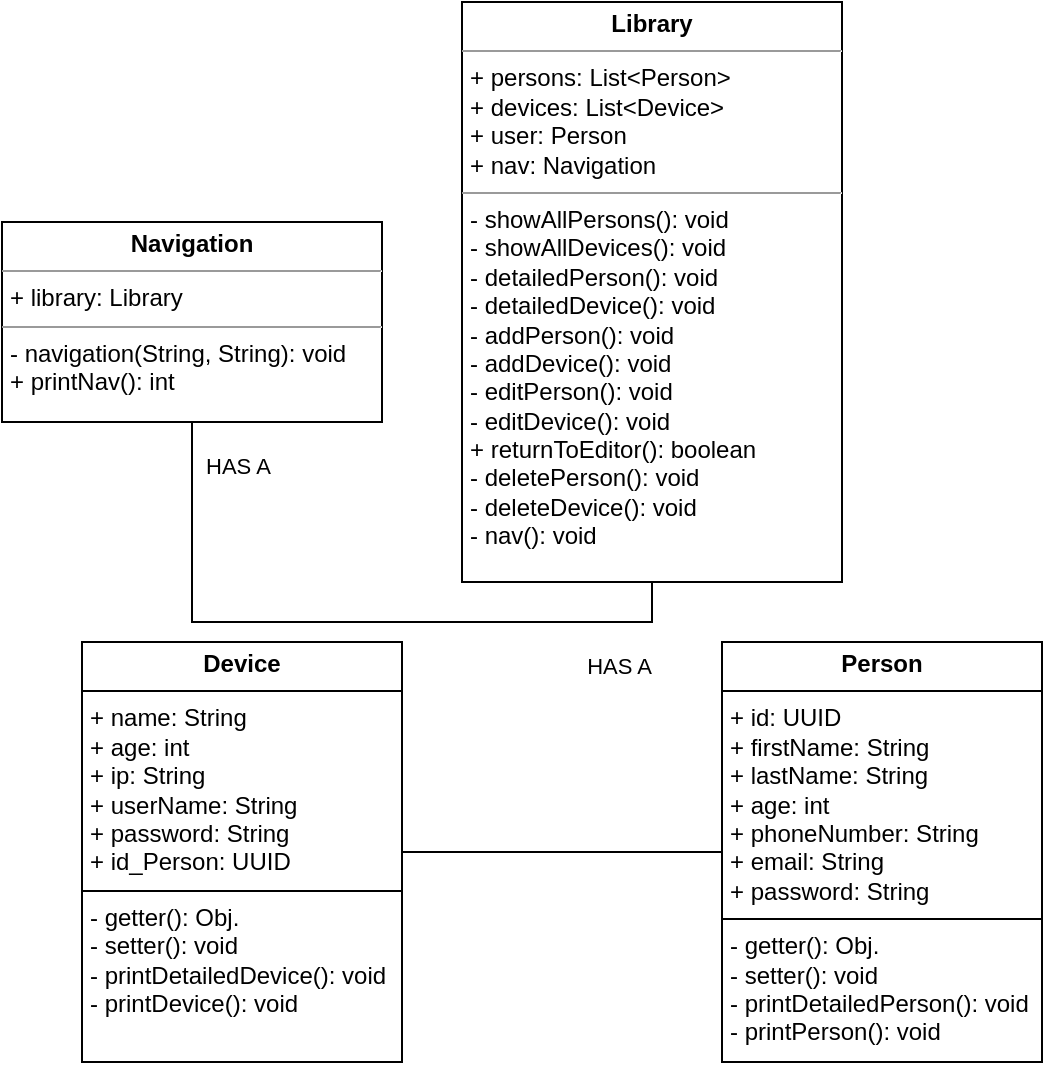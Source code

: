 <mxfile version="22.1.22" type="embed">
  <diagram id="C5RBs43oDa-KdzZeNtuy" name="Page-1">
    <mxGraphModel dx="420" dy="533" grid="1" gridSize="10" guides="1" tooltips="1" connect="1" arrows="1" fold="1" page="1" pageScale="1" pageWidth="827" pageHeight="1169" math="0" shadow="0">
      <root>
        <mxCell id="WIyWlLk6GJQsqaUBKTNV-0" />
        <mxCell id="WIyWlLk6GJQsqaUBKTNV-1" parent="WIyWlLk6GJQsqaUBKTNV-0" />
        <mxCell id="3SqtM0bzDCNkLI8lPTWY-6" value="&lt;p style=&quot;margin:0px;margin-top:4px;text-align:center;&quot;&gt;&lt;b&gt;Person&lt;/b&gt;&lt;/p&gt;&lt;hr size=&quot;1&quot; style=&quot;border-style:solid;&quot;&gt;&lt;p style=&quot;margin:0px;margin-left:4px;&quot;&gt;+ id: UUID&lt;/p&gt;&lt;p style=&quot;margin:0px;margin-left:4px;&quot;&gt;+ firstName: String&lt;/p&gt;&lt;p style=&quot;margin:0px;margin-left:4px;&quot;&gt;+ lastName: String&lt;/p&gt;&lt;p style=&quot;margin:0px;margin-left:4px;&quot;&gt;+ age: int&lt;/p&gt;&lt;p style=&quot;margin:0px;margin-left:4px;&quot;&gt;+ phoneNumber: String&lt;/p&gt;&lt;p style=&quot;margin:0px;margin-left:4px;&quot;&gt;+ email: String&lt;/p&gt;&lt;p style=&quot;margin:0px;margin-left:4px;&quot;&gt;+ password: String&lt;/p&gt;&lt;hr size=&quot;1&quot; style=&quot;border-style:solid;&quot;&gt;&lt;p style=&quot;margin:0px;margin-left:4px;&quot;&gt;- getter(): Obj.&lt;/p&gt;&lt;p style=&quot;margin:0px;margin-left:4px;&quot;&gt;- setter(): void&amp;nbsp;&lt;/p&gt;&lt;p style=&quot;margin:0px;margin-left:4px;&quot;&gt;- printDetailedPerson(): void&lt;/p&gt;&lt;p style=&quot;margin:0px;margin-left:4px;&quot;&gt;- printPerson(): void&lt;/p&gt;" style="verticalAlign=top;align=left;overflow=fill;html=1;whiteSpace=wrap;" parent="WIyWlLk6GJQsqaUBKTNV-1" vertex="1">
          <mxGeometry x="490" y="340" width="160" height="210" as="geometry" />
        </mxCell>
        <mxCell id="3SqtM0bzDCNkLI8lPTWY-7" value="&lt;p style=&quot;margin:0px;margin-top:4px;text-align:center;&quot;&gt;&lt;b&gt;Device&lt;/b&gt;&lt;/p&gt;&lt;hr size=&quot;1&quot; style=&quot;border-style:solid;&quot;&gt;&lt;p style=&quot;margin:0px;margin-left:4px;&quot;&gt;&lt;span style=&quot;background-color: transparent; color: light-dark(rgb(0, 0, 0), rgb(255, 255, 255));&quot;&gt;+ name: String&lt;/span&gt;&lt;/p&gt;&lt;p style=&quot;margin:0px;margin-left:4px;&quot;&gt;+ age: int&lt;/p&gt;&lt;p style=&quot;margin:0px;margin-left:4px;&quot;&gt;+ ip: String&lt;/p&gt;&lt;p style=&quot;margin:0px;margin-left:4px;&quot;&gt;+ userName: String&lt;/p&gt;&lt;p style=&quot;margin:0px;margin-left:4px;&quot;&gt;+ password: String&lt;/p&gt;&lt;p style=&quot;margin:0px;margin-left:4px;&quot;&gt;+ id_Person: UUID&lt;/p&gt;&lt;hr size=&quot;1&quot; style=&quot;border-style:solid;&quot;&gt;&lt;p style=&quot;margin:0px;margin-left:4px;&quot;&gt;- getter(): Obj.&lt;/p&gt;&lt;p style=&quot;margin:0px;margin-left:4px;&quot;&gt;- setter(): void&amp;nbsp;&lt;/p&gt;&lt;p style=&quot;margin:0px;margin-left:4px;&quot;&gt;- printDetailedDevice(): void&lt;/p&gt;&lt;p style=&quot;margin:0px;margin-left:4px;&quot;&gt;- printDevice(): void&lt;/p&gt;" style="verticalAlign=top;align=left;overflow=fill;html=1;whiteSpace=wrap;" parent="WIyWlLk6GJQsqaUBKTNV-1" vertex="1">
          <mxGeometry x="170" y="340" width="160" height="210" as="geometry" />
        </mxCell>
        <mxCell id="3SqtM0bzDCNkLI8lPTWY-8" value="" style="endArrow=none;html=1;rounded=0;exitX=1;exitY=0.5;exitDx=0;exitDy=0;entryX=0;entryY=0.5;entryDx=0;entryDy=0;" parent="WIyWlLk6GJQsqaUBKTNV-1" source="3SqtM0bzDCNkLI8lPTWY-7" target="3SqtM0bzDCNkLI8lPTWY-6" edge="1">
          <mxGeometry width="50" height="50" relative="1" as="geometry">
            <mxPoint x="550" y="490" as="sourcePoint" />
            <mxPoint x="470" y="420" as="targetPoint" />
          </mxGeometry>
        </mxCell>
        <mxCell id="0" value="&lt;p style=&quot;margin:0px;margin-top:4px;text-align:center;&quot;&gt;&lt;b&gt;Navigation&lt;/b&gt;&lt;/p&gt;&lt;hr size=&quot;1&quot;&gt;&lt;p style=&quot;margin:0px;margin-left:4px;&quot;&gt;+ library: Library&lt;br&gt;&lt;/p&gt;&lt;hr size=&quot;1&quot;&gt;&lt;p style=&quot;margin:0px;margin-left:4px;&quot;&gt;- navigation(String, String): void&lt;br&gt;+ printNav(): int&lt;/p&gt;" style="verticalAlign=top;align=left;overflow=fill;fontSize=12;fontFamily=Helvetica;html=1;whiteSpace=wrap;" vertex="1" parent="WIyWlLk6GJQsqaUBKTNV-1">
          <mxGeometry x="130" y="130" width="190" height="100" as="geometry" />
        </mxCell>
        <mxCell id="1" value="&lt;p style=&quot;margin:0px;margin-top:4px;text-align:center;&quot;&gt;&lt;b&gt;Library&lt;/b&gt;&lt;/p&gt;&lt;hr size=&quot;1&quot;&gt;&lt;p style=&quot;margin:0px;margin-left:4px;&quot;&gt;+ persons: List&amp;lt;Person&amp;gt;&lt;br&gt;&lt;/p&gt;&lt;p style=&quot;margin:0px;margin-left:4px;&quot;&gt;+ devices: List&amp;lt;Device&amp;gt;&lt;/p&gt;&lt;p style=&quot;margin:0px;margin-left:4px;&quot;&gt;+ user: Person&lt;/p&gt;&lt;p style=&quot;margin:0px;margin-left:4px;&quot;&gt;+ nav: Navigation&lt;/p&gt;&lt;hr size=&quot;1&quot;&gt;&lt;p style=&quot;margin:0px;margin-left:4px;&quot;&gt;- showAllPersons(): void&lt;br&gt;- showAllDevices&lt;span style=&quot;background-color: initial;&quot;&gt;(): void&lt;/span&gt;&lt;/p&gt;&lt;p style=&quot;margin:0px;margin-left:4px;&quot;&gt;&lt;span style=&quot;background-color: initial;&quot;&gt;-&amp;nbsp;&lt;/span&gt;detailedPerson(): void&lt;/p&gt;&lt;p style=&quot;margin:0px;margin-left:4px;&quot;&gt;&lt;span style=&quot;background-color: initial;&quot;&gt;-&amp;nbsp;&lt;/span&gt;detailedDevice(): void&lt;/p&gt;&lt;p style=&quot;margin:0px;margin-left:4px;&quot;&gt;&lt;span style=&quot;background-color: initial;&quot;&gt;-&amp;nbsp;&lt;/span&gt;addPerson(): void&lt;/p&gt;&lt;p style=&quot;margin:0px;margin-left:4px;&quot;&gt;-&amp;nbsp;addDevice(): void&lt;/p&gt;&lt;p style=&quot;margin:0px;margin-left:4px;&quot;&gt;-&amp;nbsp;editPerson(): void&lt;/p&gt;&lt;p style=&quot;margin:0px;margin-left:4px;&quot;&gt;-&amp;nbsp;editDevice(): void&lt;/p&gt;&lt;p style=&quot;margin:0px;margin-left:4px;&quot;&gt;+&amp;nbsp;returnToEditor(): boolean&lt;/p&gt;&lt;p style=&quot;margin:0px;margin-left:4px;&quot;&gt;-&amp;nbsp;deletePerson(): void&lt;/p&gt;&lt;p style=&quot;margin:0px;margin-left:4px;&quot;&gt;-&amp;nbsp;deleteDevice(): void&lt;/p&gt;&lt;p style=&quot;margin:0px;margin-left:4px;&quot;&gt;- nav(): void&lt;/p&gt;" style="verticalAlign=top;align=left;overflow=fill;fontSize=12;fontFamily=Helvetica;html=1;whiteSpace=wrap;" vertex="1" parent="WIyWlLk6GJQsqaUBKTNV-1">
          <mxGeometry x="360" y="20" width="190" height="290" as="geometry" />
        </mxCell>
        <mxCell id="2" value="" style="endArrow=none;html=1;edgeStyle=orthogonalEdgeStyle;rounded=0;exitX=0.5;exitY=1;exitDx=0;exitDy=0;entryX=0.5;entryY=1;entryDx=0;entryDy=0;" edge="1" parent="WIyWlLk6GJQsqaUBKTNV-1" source="0" target="1">
          <mxGeometry relative="1" as="geometry">
            <mxPoint x="370" y="290" as="sourcePoint" />
            <mxPoint x="530" y="290" as="targetPoint" />
            <Array as="points">
              <mxPoint x="225" y="330" />
              <mxPoint x="455" y="330" />
            </Array>
          </mxGeometry>
        </mxCell>
        <mxCell id="3" value="HAS A" style="edgeLabel;resizable=0;html=1;align=left;verticalAlign=bottom;" connectable="0" vertex="1" parent="2">
          <mxGeometry x="-1" relative="1" as="geometry">
            <mxPoint x="5" y="30" as="offset" />
          </mxGeometry>
        </mxCell>
        <mxCell id="4" value="HAS A" style="edgeLabel;resizable=0;html=1;align=right;verticalAlign=bottom;" connectable="0" vertex="1" parent="2">
          <mxGeometry x="1" relative="1" as="geometry">
            <mxPoint y="50" as="offset" />
          </mxGeometry>
        </mxCell>
      </root>
    </mxGraphModel>
  </diagram>
</mxfile>
